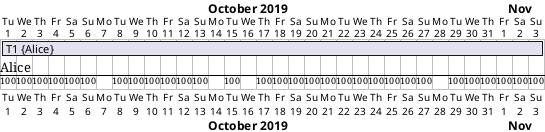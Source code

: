 {
  "sha1": "j3qq1rmwv5s1b85r5u4ery8umguzrx7",
  "insertion": {
    "when": "2024-06-03T18:59:31.436Z",
    "url": "https://forum.plantuml.net/10300/part-time-workers-in-gantt-diagrams-individual-holidays",
    "user": "plantuml@gmail.com"
  }
}
@startgantt
Project starts the 2019/10/01
'sunday are closed
{Alice} is off the 2019/10/16
{Alice} is off at monday
{Alice} is on at 2019/10/21
 
[T1] on {Alice} lasts 30 days
@endgantt

